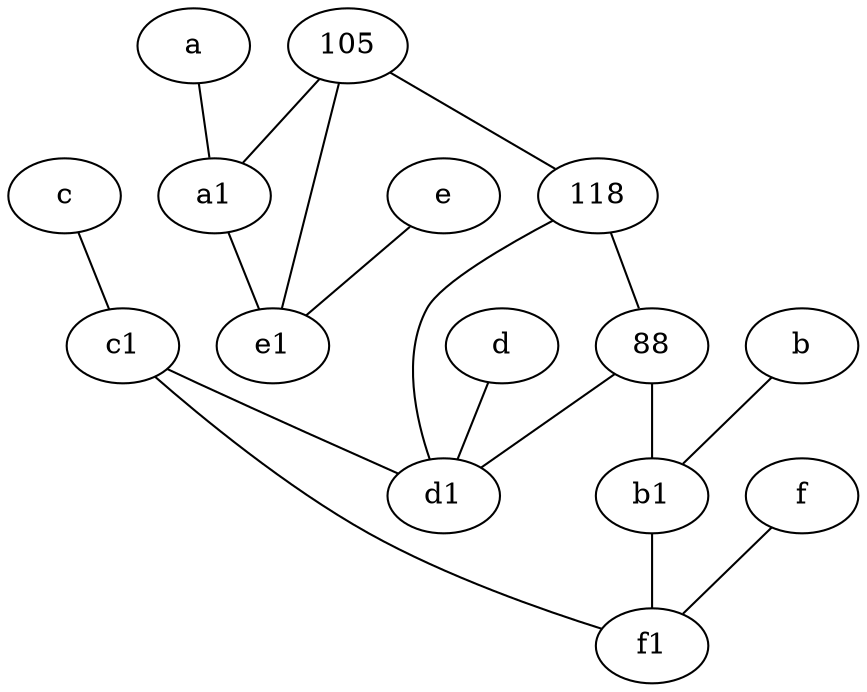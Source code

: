graph {
	node [labelfontsize=50]
	c [labelfontsize=50 pos="4.5,2!"]
	105 [labelfontsize=50]
	a [labelfontsize=50 pos="8,2!"]
	c1 [labelfontsize=50 pos="4.5,3!"]
	a1 [labelfontsize=50 pos="8,3!"]
	118 [labelfontsize=50]
	f1 [labelfontsize=50 pos="3,8!"]
	b1 [labelfontsize=50 pos="9,4!"]
	d1 [labelfontsize=50 pos="3,5!"]
	e1 [labelfontsize=50 pos="7,7!"]
	88 [labelfontsize=50]
	d [labelfontsize=50 pos="2,5!"]
	b [labelfontsize=50 pos="10,4!"]
	f [labelfontsize=50 pos="3,9!"]
	e [labelfontsize=50 pos="7,9!"]
	88 -- d1
	b -- b1
	a -- a1
	c1 -- f1
	105 -- e1
	d -- d1
	118 -- d1
	e -- e1
	a1 -- e1
	105 -- 118
	c -- c1
	f -- f1
	105 -- a1
	118 -- 88
	c1 -- d1
	b1 -- f1
	88 -- b1
}
